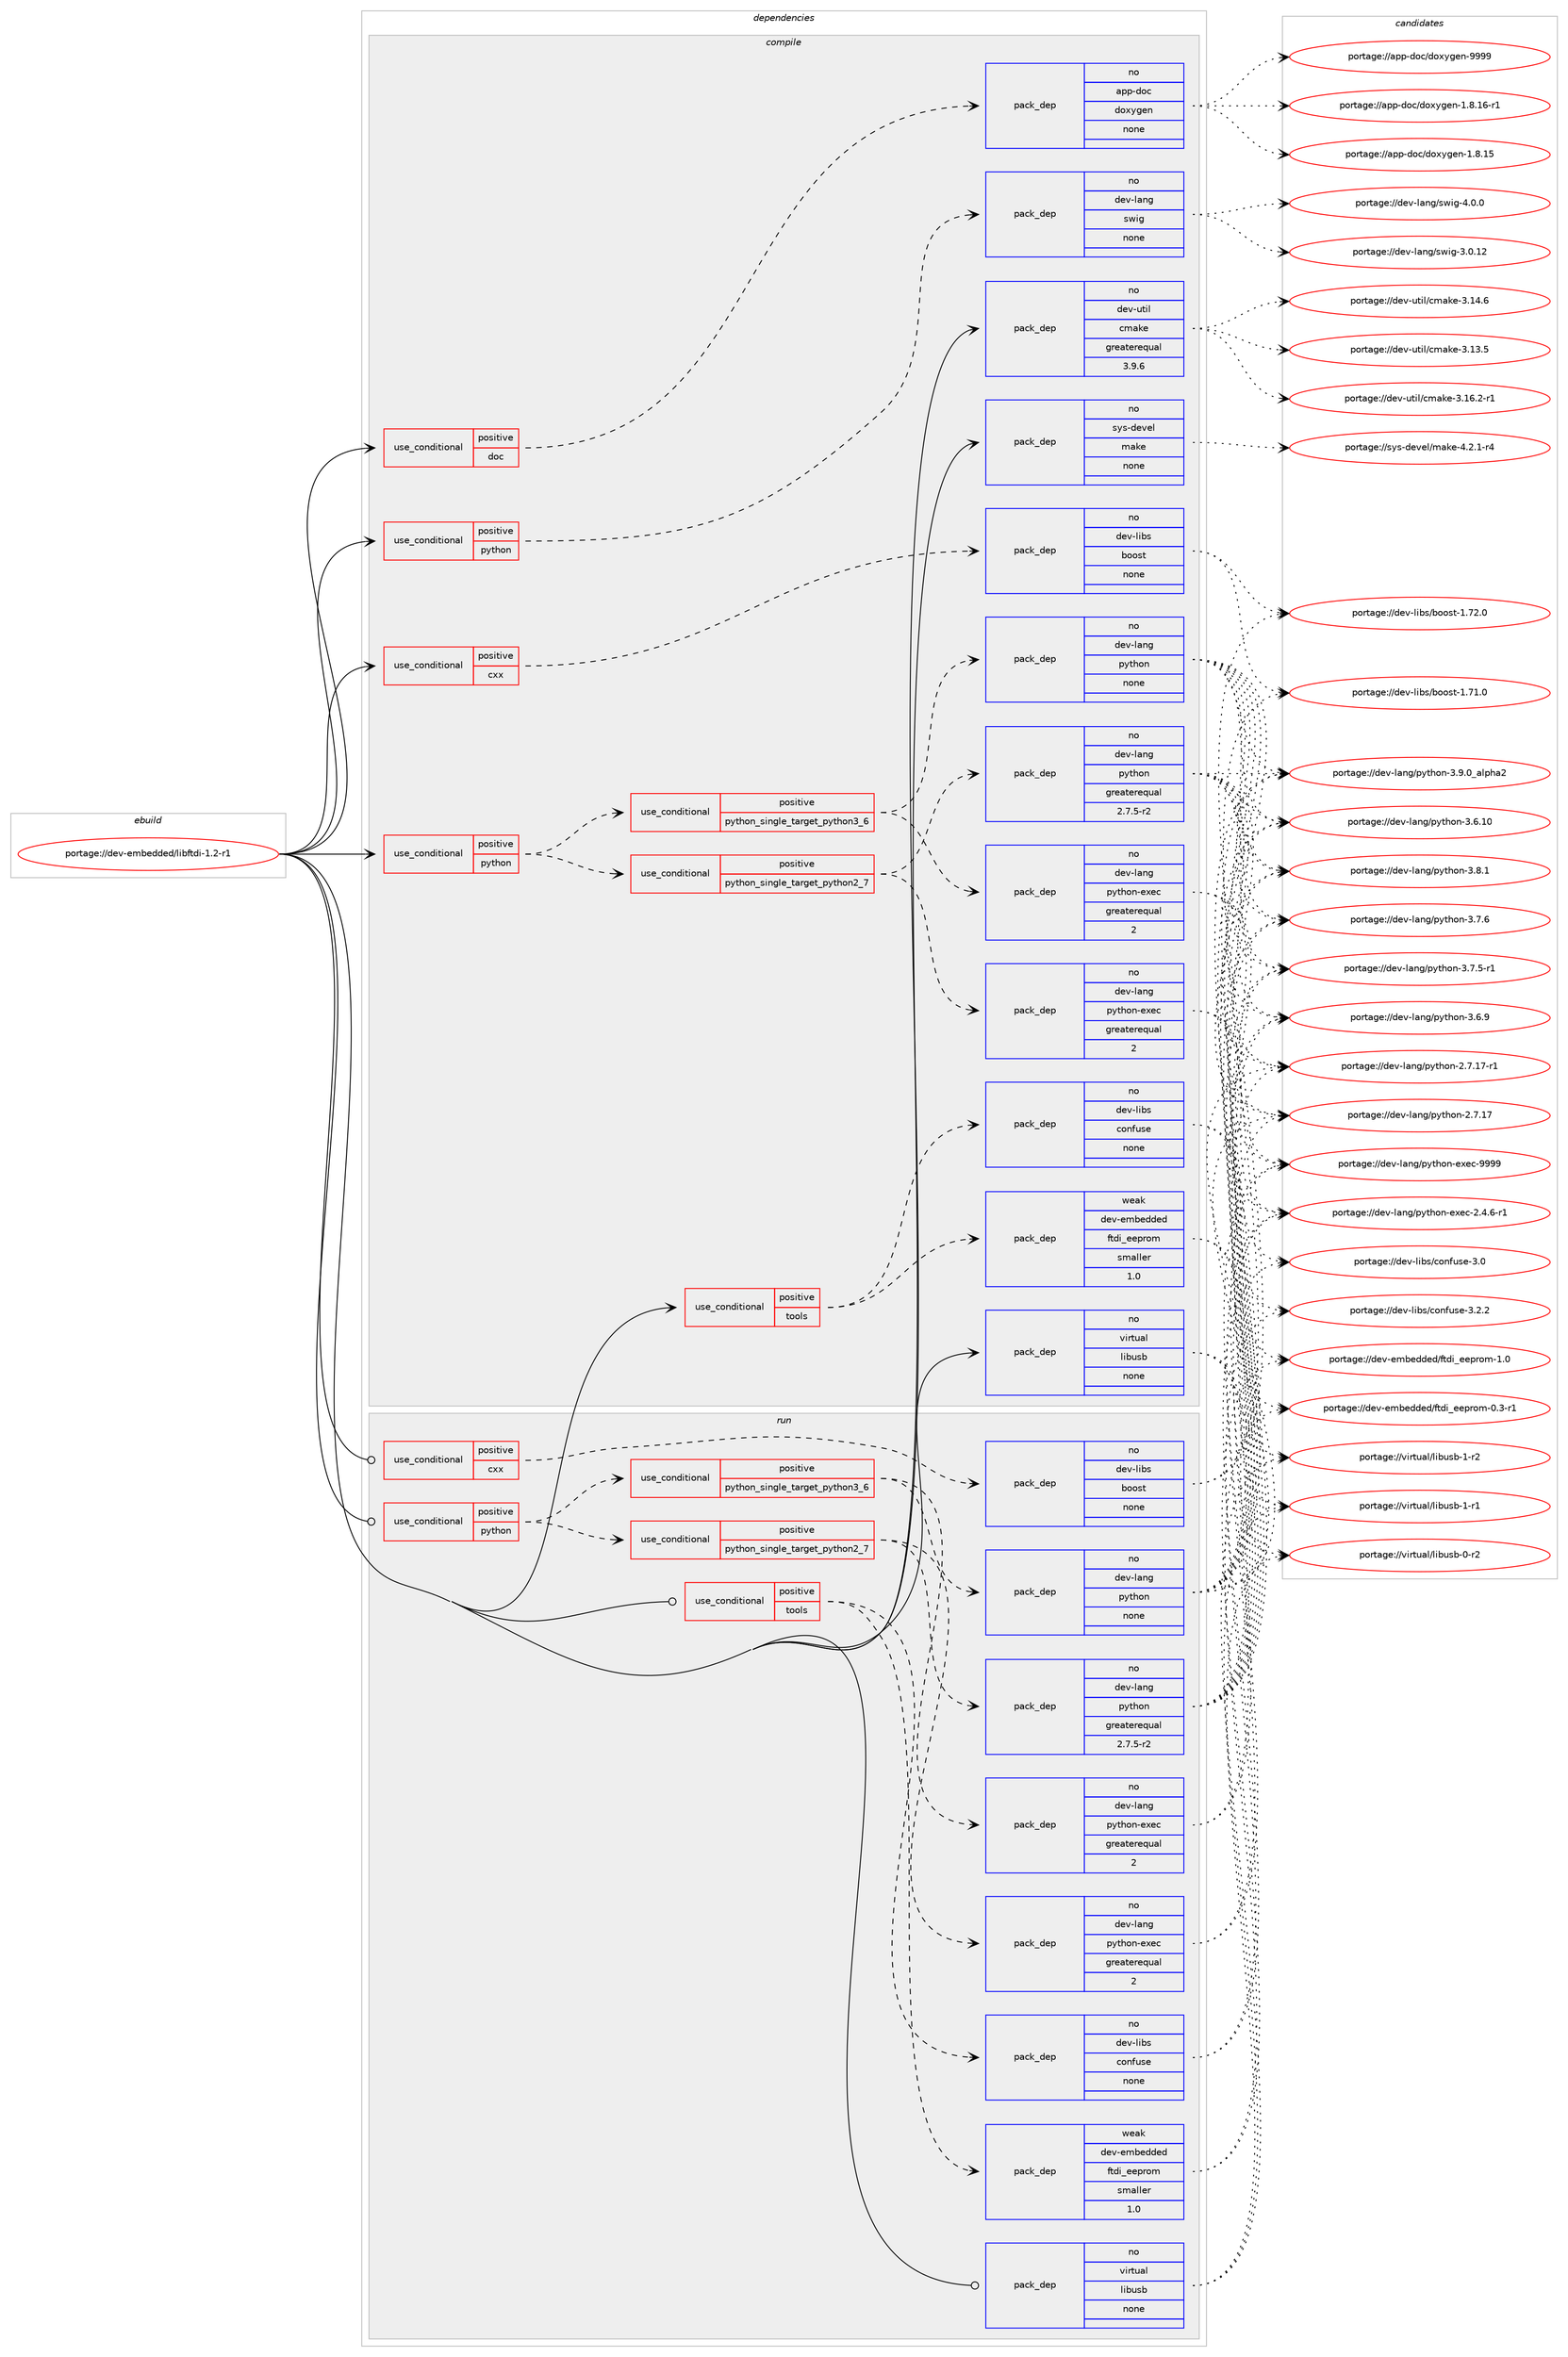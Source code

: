 digraph prolog {

# *************
# Graph options
# *************

newrank=true;
concentrate=true;
compound=true;
graph [rankdir=LR,fontname=Helvetica,fontsize=10,ranksep=1.5];#, ranksep=2.5, nodesep=0.2];
edge  [arrowhead=vee];
node  [fontname=Helvetica,fontsize=10];

# **********
# The ebuild
# **********

subgraph cluster_leftcol {
color=gray;
label=<<i>ebuild</i>>;
id [label="portage://dev-embedded/libftdi-1.2-r1", color=red, width=4, href="../dev-embedded/libftdi-1.2-r1.svg"];
}

# ****************
# The dependencies
# ****************

subgraph cluster_midcol {
color=gray;
label=<<i>dependencies</i>>;
subgraph cluster_compile {
fillcolor="#eeeeee";
style=filled;
label=<<i>compile</i>>;
subgraph cond135719 {
dependency575748 [label=<<TABLE BORDER="0" CELLBORDER="1" CELLSPACING="0" CELLPADDING="4"><TR><TD ROWSPAN="3" CELLPADDING="10">use_conditional</TD></TR><TR><TD>positive</TD></TR><TR><TD>cxx</TD></TR></TABLE>>, shape=none, color=red];
subgraph pack432877 {
dependency575749 [label=<<TABLE BORDER="0" CELLBORDER="1" CELLSPACING="0" CELLPADDING="4" WIDTH="220"><TR><TD ROWSPAN="6" CELLPADDING="30">pack_dep</TD></TR><TR><TD WIDTH="110">no</TD></TR><TR><TD>dev-libs</TD></TR><TR><TD>boost</TD></TR><TR><TD>none</TD></TR><TR><TD></TD></TR></TABLE>>, shape=none, color=blue];
}
dependency575748:e -> dependency575749:w [weight=20,style="dashed",arrowhead="vee"];
}
id:e -> dependency575748:w [weight=20,style="solid",arrowhead="vee"];
subgraph cond135720 {
dependency575750 [label=<<TABLE BORDER="0" CELLBORDER="1" CELLSPACING="0" CELLPADDING="4"><TR><TD ROWSPAN="3" CELLPADDING="10">use_conditional</TD></TR><TR><TD>positive</TD></TR><TR><TD>doc</TD></TR></TABLE>>, shape=none, color=red];
subgraph pack432878 {
dependency575751 [label=<<TABLE BORDER="0" CELLBORDER="1" CELLSPACING="0" CELLPADDING="4" WIDTH="220"><TR><TD ROWSPAN="6" CELLPADDING="30">pack_dep</TD></TR><TR><TD WIDTH="110">no</TD></TR><TR><TD>app-doc</TD></TR><TR><TD>doxygen</TD></TR><TR><TD>none</TD></TR><TR><TD></TD></TR></TABLE>>, shape=none, color=blue];
}
dependency575750:e -> dependency575751:w [weight=20,style="dashed",arrowhead="vee"];
}
id:e -> dependency575750:w [weight=20,style="solid",arrowhead="vee"];
subgraph cond135721 {
dependency575752 [label=<<TABLE BORDER="0" CELLBORDER="1" CELLSPACING="0" CELLPADDING="4"><TR><TD ROWSPAN="3" CELLPADDING="10">use_conditional</TD></TR><TR><TD>positive</TD></TR><TR><TD>python</TD></TR></TABLE>>, shape=none, color=red];
subgraph cond135722 {
dependency575753 [label=<<TABLE BORDER="0" CELLBORDER="1" CELLSPACING="0" CELLPADDING="4"><TR><TD ROWSPAN="3" CELLPADDING="10">use_conditional</TD></TR><TR><TD>positive</TD></TR><TR><TD>python_single_target_python2_7</TD></TR></TABLE>>, shape=none, color=red];
subgraph pack432879 {
dependency575754 [label=<<TABLE BORDER="0" CELLBORDER="1" CELLSPACING="0" CELLPADDING="4" WIDTH="220"><TR><TD ROWSPAN="6" CELLPADDING="30">pack_dep</TD></TR><TR><TD WIDTH="110">no</TD></TR><TR><TD>dev-lang</TD></TR><TR><TD>python</TD></TR><TR><TD>greaterequal</TD></TR><TR><TD>2.7.5-r2</TD></TR></TABLE>>, shape=none, color=blue];
}
dependency575753:e -> dependency575754:w [weight=20,style="dashed",arrowhead="vee"];
subgraph pack432880 {
dependency575755 [label=<<TABLE BORDER="0" CELLBORDER="1" CELLSPACING="0" CELLPADDING="4" WIDTH="220"><TR><TD ROWSPAN="6" CELLPADDING="30">pack_dep</TD></TR><TR><TD WIDTH="110">no</TD></TR><TR><TD>dev-lang</TD></TR><TR><TD>python-exec</TD></TR><TR><TD>greaterequal</TD></TR><TR><TD>2</TD></TR></TABLE>>, shape=none, color=blue];
}
dependency575753:e -> dependency575755:w [weight=20,style="dashed",arrowhead="vee"];
}
dependency575752:e -> dependency575753:w [weight=20,style="dashed",arrowhead="vee"];
subgraph cond135723 {
dependency575756 [label=<<TABLE BORDER="0" CELLBORDER="1" CELLSPACING="0" CELLPADDING="4"><TR><TD ROWSPAN="3" CELLPADDING="10">use_conditional</TD></TR><TR><TD>positive</TD></TR><TR><TD>python_single_target_python3_6</TD></TR></TABLE>>, shape=none, color=red];
subgraph pack432881 {
dependency575757 [label=<<TABLE BORDER="0" CELLBORDER="1" CELLSPACING="0" CELLPADDING="4" WIDTH="220"><TR><TD ROWSPAN="6" CELLPADDING="30">pack_dep</TD></TR><TR><TD WIDTH="110">no</TD></TR><TR><TD>dev-lang</TD></TR><TR><TD>python</TD></TR><TR><TD>none</TD></TR><TR><TD></TD></TR></TABLE>>, shape=none, color=blue];
}
dependency575756:e -> dependency575757:w [weight=20,style="dashed",arrowhead="vee"];
subgraph pack432882 {
dependency575758 [label=<<TABLE BORDER="0" CELLBORDER="1" CELLSPACING="0" CELLPADDING="4" WIDTH="220"><TR><TD ROWSPAN="6" CELLPADDING="30">pack_dep</TD></TR><TR><TD WIDTH="110">no</TD></TR><TR><TD>dev-lang</TD></TR><TR><TD>python-exec</TD></TR><TR><TD>greaterequal</TD></TR><TR><TD>2</TD></TR></TABLE>>, shape=none, color=blue];
}
dependency575756:e -> dependency575758:w [weight=20,style="dashed",arrowhead="vee"];
}
dependency575752:e -> dependency575756:w [weight=20,style="dashed",arrowhead="vee"];
}
id:e -> dependency575752:w [weight=20,style="solid",arrowhead="vee"];
subgraph cond135724 {
dependency575759 [label=<<TABLE BORDER="0" CELLBORDER="1" CELLSPACING="0" CELLPADDING="4"><TR><TD ROWSPAN="3" CELLPADDING="10">use_conditional</TD></TR><TR><TD>positive</TD></TR><TR><TD>python</TD></TR></TABLE>>, shape=none, color=red];
subgraph pack432883 {
dependency575760 [label=<<TABLE BORDER="0" CELLBORDER="1" CELLSPACING="0" CELLPADDING="4" WIDTH="220"><TR><TD ROWSPAN="6" CELLPADDING="30">pack_dep</TD></TR><TR><TD WIDTH="110">no</TD></TR><TR><TD>dev-lang</TD></TR><TR><TD>swig</TD></TR><TR><TD>none</TD></TR><TR><TD></TD></TR></TABLE>>, shape=none, color=blue];
}
dependency575759:e -> dependency575760:w [weight=20,style="dashed",arrowhead="vee"];
}
id:e -> dependency575759:w [weight=20,style="solid",arrowhead="vee"];
subgraph cond135725 {
dependency575761 [label=<<TABLE BORDER="0" CELLBORDER="1" CELLSPACING="0" CELLPADDING="4"><TR><TD ROWSPAN="3" CELLPADDING="10">use_conditional</TD></TR><TR><TD>positive</TD></TR><TR><TD>tools</TD></TR></TABLE>>, shape=none, color=red];
subgraph pack432884 {
dependency575762 [label=<<TABLE BORDER="0" CELLBORDER="1" CELLSPACING="0" CELLPADDING="4" WIDTH="220"><TR><TD ROWSPAN="6" CELLPADDING="30">pack_dep</TD></TR><TR><TD WIDTH="110">weak</TD></TR><TR><TD>dev-embedded</TD></TR><TR><TD>ftdi_eeprom</TD></TR><TR><TD>smaller</TD></TR><TR><TD>1.0</TD></TR></TABLE>>, shape=none, color=blue];
}
dependency575761:e -> dependency575762:w [weight=20,style="dashed",arrowhead="vee"];
subgraph pack432885 {
dependency575763 [label=<<TABLE BORDER="0" CELLBORDER="1" CELLSPACING="0" CELLPADDING="4" WIDTH="220"><TR><TD ROWSPAN="6" CELLPADDING="30">pack_dep</TD></TR><TR><TD WIDTH="110">no</TD></TR><TR><TD>dev-libs</TD></TR><TR><TD>confuse</TD></TR><TR><TD>none</TD></TR><TR><TD></TD></TR></TABLE>>, shape=none, color=blue];
}
dependency575761:e -> dependency575763:w [weight=20,style="dashed",arrowhead="vee"];
}
id:e -> dependency575761:w [weight=20,style="solid",arrowhead="vee"];
subgraph pack432886 {
dependency575764 [label=<<TABLE BORDER="0" CELLBORDER="1" CELLSPACING="0" CELLPADDING="4" WIDTH="220"><TR><TD ROWSPAN="6" CELLPADDING="30">pack_dep</TD></TR><TR><TD WIDTH="110">no</TD></TR><TR><TD>dev-util</TD></TR><TR><TD>cmake</TD></TR><TR><TD>greaterequal</TD></TR><TR><TD>3.9.6</TD></TR></TABLE>>, shape=none, color=blue];
}
id:e -> dependency575764:w [weight=20,style="solid",arrowhead="vee"];
subgraph pack432887 {
dependency575765 [label=<<TABLE BORDER="0" CELLBORDER="1" CELLSPACING="0" CELLPADDING="4" WIDTH="220"><TR><TD ROWSPAN="6" CELLPADDING="30">pack_dep</TD></TR><TR><TD WIDTH="110">no</TD></TR><TR><TD>sys-devel</TD></TR><TR><TD>make</TD></TR><TR><TD>none</TD></TR><TR><TD></TD></TR></TABLE>>, shape=none, color=blue];
}
id:e -> dependency575765:w [weight=20,style="solid",arrowhead="vee"];
subgraph pack432888 {
dependency575766 [label=<<TABLE BORDER="0" CELLBORDER="1" CELLSPACING="0" CELLPADDING="4" WIDTH="220"><TR><TD ROWSPAN="6" CELLPADDING="30">pack_dep</TD></TR><TR><TD WIDTH="110">no</TD></TR><TR><TD>virtual</TD></TR><TR><TD>libusb</TD></TR><TR><TD>none</TD></TR><TR><TD></TD></TR></TABLE>>, shape=none, color=blue];
}
id:e -> dependency575766:w [weight=20,style="solid",arrowhead="vee"];
}
subgraph cluster_compileandrun {
fillcolor="#eeeeee";
style=filled;
label=<<i>compile and run</i>>;
}
subgraph cluster_run {
fillcolor="#eeeeee";
style=filled;
label=<<i>run</i>>;
subgraph cond135726 {
dependency575767 [label=<<TABLE BORDER="0" CELLBORDER="1" CELLSPACING="0" CELLPADDING="4"><TR><TD ROWSPAN="3" CELLPADDING="10">use_conditional</TD></TR><TR><TD>positive</TD></TR><TR><TD>cxx</TD></TR></TABLE>>, shape=none, color=red];
subgraph pack432889 {
dependency575768 [label=<<TABLE BORDER="0" CELLBORDER="1" CELLSPACING="0" CELLPADDING="4" WIDTH="220"><TR><TD ROWSPAN="6" CELLPADDING="30">pack_dep</TD></TR><TR><TD WIDTH="110">no</TD></TR><TR><TD>dev-libs</TD></TR><TR><TD>boost</TD></TR><TR><TD>none</TD></TR><TR><TD></TD></TR></TABLE>>, shape=none, color=blue];
}
dependency575767:e -> dependency575768:w [weight=20,style="dashed",arrowhead="vee"];
}
id:e -> dependency575767:w [weight=20,style="solid",arrowhead="odot"];
subgraph cond135727 {
dependency575769 [label=<<TABLE BORDER="0" CELLBORDER="1" CELLSPACING="0" CELLPADDING="4"><TR><TD ROWSPAN="3" CELLPADDING="10">use_conditional</TD></TR><TR><TD>positive</TD></TR><TR><TD>python</TD></TR></TABLE>>, shape=none, color=red];
subgraph cond135728 {
dependency575770 [label=<<TABLE BORDER="0" CELLBORDER="1" CELLSPACING="0" CELLPADDING="4"><TR><TD ROWSPAN="3" CELLPADDING="10">use_conditional</TD></TR><TR><TD>positive</TD></TR><TR><TD>python_single_target_python2_7</TD></TR></TABLE>>, shape=none, color=red];
subgraph pack432890 {
dependency575771 [label=<<TABLE BORDER="0" CELLBORDER="1" CELLSPACING="0" CELLPADDING="4" WIDTH="220"><TR><TD ROWSPAN="6" CELLPADDING="30">pack_dep</TD></TR><TR><TD WIDTH="110">no</TD></TR><TR><TD>dev-lang</TD></TR><TR><TD>python</TD></TR><TR><TD>greaterequal</TD></TR><TR><TD>2.7.5-r2</TD></TR></TABLE>>, shape=none, color=blue];
}
dependency575770:e -> dependency575771:w [weight=20,style="dashed",arrowhead="vee"];
subgraph pack432891 {
dependency575772 [label=<<TABLE BORDER="0" CELLBORDER="1" CELLSPACING="0" CELLPADDING="4" WIDTH="220"><TR><TD ROWSPAN="6" CELLPADDING="30">pack_dep</TD></TR><TR><TD WIDTH="110">no</TD></TR><TR><TD>dev-lang</TD></TR><TR><TD>python-exec</TD></TR><TR><TD>greaterequal</TD></TR><TR><TD>2</TD></TR></TABLE>>, shape=none, color=blue];
}
dependency575770:e -> dependency575772:w [weight=20,style="dashed",arrowhead="vee"];
}
dependency575769:e -> dependency575770:w [weight=20,style="dashed",arrowhead="vee"];
subgraph cond135729 {
dependency575773 [label=<<TABLE BORDER="0" CELLBORDER="1" CELLSPACING="0" CELLPADDING="4"><TR><TD ROWSPAN="3" CELLPADDING="10">use_conditional</TD></TR><TR><TD>positive</TD></TR><TR><TD>python_single_target_python3_6</TD></TR></TABLE>>, shape=none, color=red];
subgraph pack432892 {
dependency575774 [label=<<TABLE BORDER="0" CELLBORDER="1" CELLSPACING="0" CELLPADDING="4" WIDTH="220"><TR><TD ROWSPAN="6" CELLPADDING="30">pack_dep</TD></TR><TR><TD WIDTH="110">no</TD></TR><TR><TD>dev-lang</TD></TR><TR><TD>python</TD></TR><TR><TD>none</TD></TR><TR><TD></TD></TR></TABLE>>, shape=none, color=blue];
}
dependency575773:e -> dependency575774:w [weight=20,style="dashed",arrowhead="vee"];
subgraph pack432893 {
dependency575775 [label=<<TABLE BORDER="0" CELLBORDER="1" CELLSPACING="0" CELLPADDING="4" WIDTH="220"><TR><TD ROWSPAN="6" CELLPADDING="30">pack_dep</TD></TR><TR><TD WIDTH="110">no</TD></TR><TR><TD>dev-lang</TD></TR><TR><TD>python-exec</TD></TR><TR><TD>greaterequal</TD></TR><TR><TD>2</TD></TR></TABLE>>, shape=none, color=blue];
}
dependency575773:e -> dependency575775:w [weight=20,style="dashed",arrowhead="vee"];
}
dependency575769:e -> dependency575773:w [weight=20,style="dashed",arrowhead="vee"];
}
id:e -> dependency575769:w [weight=20,style="solid",arrowhead="odot"];
subgraph cond135730 {
dependency575776 [label=<<TABLE BORDER="0" CELLBORDER="1" CELLSPACING="0" CELLPADDING="4"><TR><TD ROWSPAN="3" CELLPADDING="10">use_conditional</TD></TR><TR><TD>positive</TD></TR><TR><TD>tools</TD></TR></TABLE>>, shape=none, color=red];
subgraph pack432894 {
dependency575777 [label=<<TABLE BORDER="0" CELLBORDER="1" CELLSPACING="0" CELLPADDING="4" WIDTH="220"><TR><TD ROWSPAN="6" CELLPADDING="30">pack_dep</TD></TR><TR><TD WIDTH="110">weak</TD></TR><TR><TD>dev-embedded</TD></TR><TR><TD>ftdi_eeprom</TD></TR><TR><TD>smaller</TD></TR><TR><TD>1.0</TD></TR></TABLE>>, shape=none, color=blue];
}
dependency575776:e -> dependency575777:w [weight=20,style="dashed",arrowhead="vee"];
subgraph pack432895 {
dependency575778 [label=<<TABLE BORDER="0" CELLBORDER="1" CELLSPACING="0" CELLPADDING="4" WIDTH="220"><TR><TD ROWSPAN="6" CELLPADDING="30">pack_dep</TD></TR><TR><TD WIDTH="110">no</TD></TR><TR><TD>dev-libs</TD></TR><TR><TD>confuse</TD></TR><TR><TD>none</TD></TR><TR><TD></TD></TR></TABLE>>, shape=none, color=blue];
}
dependency575776:e -> dependency575778:w [weight=20,style="dashed",arrowhead="vee"];
}
id:e -> dependency575776:w [weight=20,style="solid",arrowhead="odot"];
subgraph pack432896 {
dependency575779 [label=<<TABLE BORDER="0" CELLBORDER="1" CELLSPACING="0" CELLPADDING="4" WIDTH="220"><TR><TD ROWSPAN="6" CELLPADDING="30">pack_dep</TD></TR><TR><TD WIDTH="110">no</TD></TR><TR><TD>virtual</TD></TR><TR><TD>libusb</TD></TR><TR><TD>none</TD></TR><TR><TD></TD></TR></TABLE>>, shape=none, color=blue];
}
id:e -> dependency575779:w [weight=20,style="solid",arrowhead="odot"];
}
}

# **************
# The candidates
# **************

subgraph cluster_choices {
rank=same;
color=gray;
label=<<i>candidates</i>>;

subgraph choice432877 {
color=black;
nodesep=1;
choice1001011184510810598115479811111111511645494655504648 [label="portage://dev-libs/boost-1.72.0", color=red, width=4,href="../dev-libs/boost-1.72.0.svg"];
choice1001011184510810598115479811111111511645494655494648 [label="portage://dev-libs/boost-1.71.0", color=red, width=4,href="../dev-libs/boost-1.71.0.svg"];
dependency575749:e -> choice1001011184510810598115479811111111511645494655504648:w [style=dotted,weight="100"];
dependency575749:e -> choice1001011184510810598115479811111111511645494655494648:w [style=dotted,weight="100"];
}
subgraph choice432878 {
color=black;
nodesep=1;
choice971121124510011199471001111201211031011104557575757 [label="portage://app-doc/doxygen-9999", color=red, width=4,href="../app-doc/doxygen-9999.svg"];
choice97112112451001119947100111120121103101110454946564649544511449 [label="portage://app-doc/doxygen-1.8.16-r1", color=red, width=4,href="../app-doc/doxygen-1.8.16-r1.svg"];
choice9711211245100111994710011112012110310111045494656464953 [label="portage://app-doc/doxygen-1.8.15", color=red, width=4,href="../app-doc/doxygen-1.8.15.svg"];
dependency575751:e -> choice971121124510011199471001111201211031011104557575757:w [style=dotted,weight="100"];
dependency575751:e -> choice97112112451001119947100111120121103101110454946564649544511449:w [style=dotted,weight="100"];
dependency575751:e -> choice9711211245100111994710011112012110310111045494656464953:w [style=dotted,weight="100"];
}
subgraph choice432879 {
color=black;
nodesep=1;
choice10010111845108971101034711212111610411111045514657464895971081121049750 [label="portage://dev-lang/python-3.9.0_alpha2", color=red, width=4,href="../dev-lang/python-3.9.0_alpha2.svg"];
choice100101118451089711010347112121116104111110455146564649 [label="portage://dev-lang/python-3.8.1", color=red, width=4,href="../dev-lang/python-3.8.1.svg"];
choice100101118451089711010347112121116104111110455146554654 [label="portage://dev-lang/python-3.7.6", color=red, width=4,href="../dev-lang/python-3.7.6.svg"];
choice1001011184510897110103471121211161041111104551465546534511449 [label="portage://dev-lang/python-3.7.5-r1", color=red, width=4,href="../dev-lang/python-3.7.5-r1.svg"];
choice100101118451089711010347112121116104111110455146544657 [label="portage://dev-lang/python-3.6.9", color=red, width=4,href="../dev-lang/python-3.6.9.svg"];
choice10010111845108971101034711212111610411111045514654464948 [label="portage://dev-lang/python-3.6.10", color=red, width=4,href="../dev-lang/python-3.6.10.svg"];
choice100101118451089711010347112121116104111110455046554649554511449 [label="portage://dev-lang/python-2.7.17-r1", color=red, width=4,href="../dev-lang/python-2.7.17-r1.svg"];
choice10010111845108971101034711212111610411111045504655464955 [label="portage://dev-lang/python-2.7.17", color=red, width=4,href="../dev-lang/python-2.7.17.svg"];
dependency575754:e -> choice10010111845108971101034711212111610411111045514657464895971081121049750:w [style=dotted,weight="100"];
dependency575754:e -> choice100101118451089711010347112121116104111110455146564649:w [style=dotted,weight="100"];
dependency575754:e -> choice100101118451089711010347112121116104111110455146554654:w [style=dotted,weight="100"];
dependency575754:e -> choice1001011184510897110103471121211161041111104551465546534511449:w [style=dotted,weight="100"];
dependency575754:e -> choice100101118451089711010347112121116104111110455146544657:w [style=dotted,weight="100"];
dependency575754:e -> choice10010111845108971101034711212111610411111045514654464948:w [style=dotted,weight="100"];
dependency575754:e -> choice100101118451089711010347112121116104111110455046554649554511449:w [style=dotted,weight="100"];
dependency575754:e -> choice10010111845108971101034711212111610411111045504655464955:w [style=dotted,weight="100"];
}
subgraph choice432880 {
color=black;
nodesep=1;
choice10010111845108971101034711212111610411111045101120101994557575757 [label="portage://dev-lang/python-exec-9999", color=red, width=4,href="../dev-lang/python-exec-9999.svg"];
choice10010111845108971101034711212111610411111045101120101994550465246544511449 [label="portage://dev-lang/python-exec-2.4.6-r1", color=red, width=4,href="../dev-lang/python-exec-2.4.6-r1.svg"];
dependency575755:e -> choice10010111845108971101034711212111610411111045101120101994557575757:w [style=dotted,weight="100"];
dependency575755:e -> choice10010111845108971101034711212111610411111045101120101994550465246544511449:w [style=dotted,weight="100"];
}
subgraph choice432881 {
color=black;
nodesep=1;
choice10010111845108971101034711212111610411111045514657464895971081121049750 [label="portage://dev-lang/python-3.9.0_alpha2", color=red, width=4,href="../dev-lang/python-3.9.0_alpha2.svg"];
choice100101118451089711010347112121116104111110455146564649 [label="portage://dev-lang/python-3.8.1", color=red, width=4,href="../dev-lang/python-3.8.1.svg"];
choice100101118451089711010347112121116104111110455146554654 [label="portage://dev-lang/python-3.7.6", color=red, width=4,href="../dev-lang/python-3.7.6.svg"];
choice1001011184510897110103471121211161041111104551465546534511449 [label="portage://dev-lang/python-3.7.5-r1", color=red, width=4,href="../dev-lang/python-3.7.5-r1.svg"];
choice100101118451089711010347112121116104111110455146544657 [label="portage://dev-lang/python-3.6.9", color=red, width=4,href="../dev-lang/python-3.6.9.svg"];
choice10010111845108971101034711212111610411111045514654464948 [label="portage://dev-lang/python-3.6.10", color=red, width=4,href="../dev-lang/python-3.6.10.svg"];
choice100101118451089711010347112121116104111110455046554649554511449 [label="portage://dev-lang/python-2.7.17-r1", color=red, width=4,href="../dev-lang/python-2.7.17-r1.svg"];
choice10010111845108971101034711212111610411111045504655464955 [label="portage://dev-lang/python-2.7.17", color=red, width=4,href="../dev-lang/python-2.7.17.svg"];
dependency575757:e -> choice10010111845108971101034711212111610411111045514657464895971081121049750:w [style=dotted,weight="100"];
dependency575757:e -> choice100101118451089711010347112121116104111110455146564649:w [style=dotted,weight="100"];
dependency575757:e -> choice100101118451089711010347112121116104111110455146554654:w [style=dotted,weight="100"];
dependency575757:e -> choice1001011184510897110103471121211161041111104551465546534511449:w [style=dotted,weight="100"];
dependency575757:e -> choice100101118451089711010347112121116104111110455146544657:w [style=dotted,weight="100"];
dependency575757:e -> choice10010111845108971101034711212111610411111045514654464948:w [style=dotted,weight="100"];
dependency575757:e -> choice100101118451089711010347112121116104111110455046554649554511449:w [style=dotted,weight="100"];
dependency575757:e -> choice10010111845108971101034711212111610411111045504655464955:w [style=dotted,weight="100"];
}
subgraph choice432882 {
color=black;
nodesep=1;
choice10010111845108971101034711212111610411111045101120101994557575757 [label="portage://dev-lang/python-exec-9999", color=red, width=4,href="../dev-lang/python-exec-9999.svg"];
choice10010111845108971101034711212111610411111045101120101994550465246544511449 [label="portage://dev-lang/python-exec-2.4.6-r1", color=red, width=4,href="../dev-lang/python-exec-2.4.6-r1.svg"];
dependency575758:e -> choice10010111845108971101034711212111610411111045101120101994557575757:w [style=dotted,weight="100"];
dependency575758:e -> choice10010111845108971101034711212111610411111045101120101994550465246544511449:w [style=dotted,weight="100"];
}
subgraph choice432883 {
color=black;
nodesep=1;
choice100101118451089711010347115119105103455246484648 [label="portage://dev-lang/swig-4.0.0", color=red, width=4,href="../dev-lang/swig-4.0.0.svg"];
choice10010111845108971101034711511910510345514648464950 [label="portage://dev-lang/swig-3.0.12", color=red, width=4,href="../dev-lang/swig-3.0.12.svg"];
dependency575760:e -> choice100101118451089711010347115119105103455246484648:w [style=dotted,weight="100"];
dependency575760:e -> choice10010111845108971101034711511910510345514648464950:w [style=dotted,weight="100"];
}
subgraph choice432884 {
color=black;
nodesep=1;
choice1001011184510110998101100100101100471021161001059510110111211411110945494648 [label="portage://dev-embedded/ftdi_eeprom-1.0", color=red, width=4,href="../dev-embedded/ftdi_eeprom-1.0.svg"];
choice10010111845101109981011001001011004710211610010595101101112114111109454846514511449 [label="portage://dev-embedded/ftdi_eeprom-0.3-r1", color=red, width=4,href="../dev-embedded/ftdi_eeprom-0.3-r1.svg"];
dependency575762:e -> choice1001011184510110998101100100101100471021161001059510110111211411110945494648:w [style=dotted,weight="100"];
dependency575762:e -> choice10010111845101109981011001001011004710211610010595101101112114111109454846514511449:w [style=dotted,weight="100"];
}
subgraph choice432885 {
color=black;
nodesep=1;
choice10010111845108105981154799111110102117115101455146504650 [label="portage://dev-libs/confuse-3.2.2", color=red, width=4,href="../dev-libs/confuse-3.2.2.svg"];
choice1001011184510810598115479911111010211711510145514648 [label="portage://dev-libs/confuse-3.0", color=red, width=4,href="../dev-libs/confuse-3.0.svg"];
dependency575763:e -> choice10010111845108105981154799111110102117115101455146504650:w [style=dotted,weight="100"];
dependency575763:e -> choice1001011184510810598115479911111010211711510145514648:w [style=dotted,weight="100"];
}
subgraph choice432886 {
color=black;
nodesep=1;
choice10010111845117116105108479910997107101455146495446504511449 [label="portage://dev-util/cmake-3.16.2-r1", color=red, width=4,href="../dev-util/cmake-3.16.2-r1.svg"];
choice1001011184511711610510847991099710710145514649524654 [label="portage://dev-util/cmake-3.14.6", color=red, width=4,href="../dev-util/cmake-3.14.6.svg"];
choice1001011184511711610510847991099710710145514649514653 [label="portage://dev-util/cmake-3.13.5", color=red, width=4,href="../dev-util/cmake-3.13.5.svg"];
dependency575764:e -> choice10010111845117116105108479910997107101455146495446504511449:w [style=dotted,weight="100"];
dependency575764:e -> choice1001011184511711610510847991099710710145514649524654:w [style=dotted,weight="100"];
dependency575764:e -> choice1001011184511711610510847991099710710145514649514653:w [style=dotted,weight="100"];
}
subgraph choice432887 {
color=black;
nodesep=1;
choice1151211154510010111810110847109971071014552465046494511452 [label="portage://sys-devel/make-4.2.1-r4", color=red, width=4,href="../sys-devel/make-4.2.1-r4.svg"];
dependency575765:e -> choice1151211154510010111810110847109971071014552465046494511452:w [style=dotted,weight="100"];
}
subgraph choice432888 {
color=black;
nodesep=1;
choice1181051141161179710847108105981171159845494511450 [label="portage://virtual/libusb-1-r2", color=red, width=4,href="../virtual/libusb-1-r2.svg"];
choice1181051141161179710847108105981171159845494511449 [label="portage://virtual/libusb-1-r1", color=red, width=4,href="../virtual/libusb-1-r1.svg"];
choice1181051141161179710847108105981171159845484511450 [label="portage://virtual/libusb-0-r2", color=red, width=4,href="../virtual/libusb-0-r2.svg"];
dependency575766:e -> choice1181051141161179710847108105981171159845494511450:w [style=dotted,weight="100"];
dependency575766:e -> choice1181051141161179710847108105981171159845494511449:w [style=dotted,weight="100"];
dependency575766:e -> choice1181051141161179710847108105981171159845484511450:w [style=dotted,weight="100"];
}
subgraph choice432889 {
color=black;
nodesep=1;
choice1001011184510810598115479811111111511645494655504648 [label="portage://dev-libs/boost-1.72.0", color=red, width=4,href="../dev-libs/boost-1.72.0.svg"];
choice1001011184510810598115479811111111511645494655494648 [label="portage://dev-libs/boost-1.71.0", color=red, width=4,href="../dev-libs/boost-1.71.0.svg"];
dependency575768:e -> choice1001011184510810598115479811111111511645494655504648:w [style=dotted,weight="100"];
dependency575768:e -> choice1001011184510810598115479811111111511645494655494648:w [style=dotted,weight="100"];
}
subgraph choice432890 {
color=black;
nodesep=1;
choice10010111845108971101034711212111610411111045514657464895971081121049750 [label="portage://dev-lang/python-3.9.0_alpha2", color=red, width=4,href="../dev-lang/python-3.9.0_alpha2.svg"];
choice100101118451089711010347112121116104111110455146564649 [label="portage://dev-lang/python-3.8.1", color=red, width=4,href="../dev-lang/python-3.8.1.svg"];
choice100101118451089711010347112121116104111110455146554654 [label="portage://dev-lang/python-3.7.6", color=red, width=4,href="../dev-lang/python-3.7.6.svg"];
choice1001011184510897110103471121211161041111104551465546534511449 [label="portage://dev-lang/python-3.7.5-r1", color=red, width=4,href="../dev-lang/python-3.7.5-r1.svg"];
choice100101118451089711010347112121116104111110455146544657 [label="portage://dev-lang/python-3.6.9", color=red, width=4,href="../dev-lang/python-3.6.9.svg"];
choice10010111845108971101034711212111610411111045514654464948 [label="portage://dev-lang/python-3.6.10", color=red, width=4,href="../dev-lang/python-3.6.10.svg"];
choice100101118451089711010347112121116104111110455046554649554511449 [label="portage://dev-lang/python-2.7.17-r1", color=red, width=4,href="../dev-lang/python-2.7.17-r1.svg"];
choice10010111845108971101034711212111610411111045504655464955 [label="portage://dev-lang/python-2.7.17", color=red, width=4,href="../dev-lang/python-2.7.17.svg"];
dependency575771:e -> choice10010111845108971101034711212111610411111045514657464895971081121049750:w [style=dotted,weight="100"];
dependency575771:e -> choice100101118451089711010347112121116104111110455146564649:w [style=dotted,weight="100"];
dependency575771:e -> choice100101118451089711010347112121116104111110455146554654:w [style=dotted,weight="100"];
dependency575771:e -> choice1001011184510897110103471121211161041111104551465546534511449:w [style=dotted,weight="100"];
dependency575771:e -> choice100101118451089711010347112121116104111110455146544657:w [style=dotted,weight="100"];
dependency575771:e -> choice10010111845108971101034711212111610411111045514654464948:w [style=dotted,weight="100"];
dependency575771:e -> choice100101118451089711010347112121116104111110455046554649554511449:w [style=dotted,weight="100"];
dependency575771:e -> choice10010111845108971101034711212111610411111045504655464955:w [style=dotted,weight="100"];
}
subgraph choice432891 {
color=black;
nodesep=1;
choice10010111845108971101034711212111610411111045101120101994557575757 [label="portage://dev-lang/python-exec-9999", color=red, width=4,href="../dev-lang/python-exec-9999.svg"];
choice10010111845108971101034711212111610411111045101120101994550465246544511449 [label="portage://dev-lang/python-exec-2.4.6-r1", color=red, width=4,href="../dev-lang/python-exec-2.4.6-r1.svg"];
dependency575772:e -> choice10010111845108971101034711212111610411111045101120101994557575757:w [style=dotted,weight="100"];
dependency575772:e -> choice10010111845108971101034711212111610411111045101120101994550465246544511449:w [style=dotted,weight="100"];
}
subgraph choice432892 {
color=black;
nodesep=1;
choice10010111845108971101034711212111610411111045514657464895971081121049750 [label="portage://dev-lang/python-3.9.0_alpha2", color=red, width=4,href="../dev-lang/python-3.9.0_alpha2.svg"];
choice100101118451089711010347112121116104111110455146564649 [label="portage://dev-lang/python-3.8.1", color=red, width=4,href="../dev-lang/python-3.8.1.svg"];
choice100101118451089711010347112121116104111110455146554654 [label="portage://dev-lang/python-3.7.6", color=red, width=4,href="../dev-lang/python-3.7.6.svg"];
choice1001011184510897110103471121211161041111104551465546534511449 [label="portage://dev-lang/python-3.7.5-r1", color=red, width=4,href="../dev-lang/python-3.7.5-r1.svg"];
choice100101118451089711010347112121116104111110455146544657 [label="portage://dev-lang/python-3.6.9", color=red, width=4,href="../dev-lang/python-3.6.9.svg"];
choice10010111845108971101034711212111610411111045514654464948 [label="portage://dev-lang/python-3.6.10", color=red, width=4,href="../dev-lang/python-3.6.10.svg"];
choice100101118451089711010347112121116104111110455046554649554511449 [label="portage://dev-lang/python-2.7.17-r1", color=red, width=4,href="../dev-lang/python-2.7.17-r1.svg"];
choice10010111845108971101034711212111610411111045504655464955 [label="portage://dev-lang/python-2.7.17", color=red, width=4,href="../dev-lang/python-2.7.17.svg"];
dependency575774:e -> choice10010111845108971101034711212111610411111045514657464895971081121049750:w [style=dotted,weight="100"];
dependency575774:e -> choice100101118451089711010347112121116104111110455146564649:w [style=dotted,weight="100"];
dependency575774:e -> choice100101118451089711010347112121116104111110455146554654:w [style=dotted,weight="100"];
dependency575774:e -> choice1001011184510897110103471121211161041111104551465546534511449:w [style=dotted,weight="100"];
dependency575774:e -> choice100101118451089711010347112121116104111110455146544657:w [style=dotted,weight="100"];
dependency575774:e -> choice10010111845108971101034711212111610411111045514654464948:w [style=dotted,weight="100"];
dependency575774:e -> choice100101118451089711010347112121116104111110455046554649554511449:w [style=dotted,weight="100"];
dependency575774:e -> choice10010111845108971101034711212111610411111045504655464955:w [style=dotted,weight="100"];
}
subgraph choice432893 {
color=black;
nodesep=1;
choice10010111845108971101034711212111610411111045101120101994557575757 [label="portage://dev-lang/python-exec-9999", color=red, width=4,href="../dev-lang/python-exec-9999.svg"];
choice10010111845108971101034711212111610411111045101120101994550465246544511449 [label="portage://dev-lang/python-exec-2.4.6-r1", color=red, width=4,href="../dev-lang/python-exec-2.4.6-r1.svg"];
dependency575775:e -> choice10010111845108971101034711212111610411111045101120101994557575757:w [style=dotted,weight="100"];
dependency575775:e -> choice10010111845108971101034711212111610411111045101120101994550465246544511449:w [style=dotted,weight="100"];
}
subgraph choice432894 {
color=black;
nodesep=1;
choice1001011184510110998101100100101100471021161001059510110111211411110945494648 [label="portage://dev-embedded/ftdi_eeprom-1.0", color=red, width=4,href="../dev-embedded/ftdi_eeprom-1.0.svg"];
choice10010111845101109981011001001011004710211610010595101101112114111109454846514511449 [label="portage://dev-embedded/ftdi_eeprom-0.3-r1", color=red, width=4,href="../dev-embedded/ftdi_eeprom-0.3-r1.svg"];
dependency575777:e -> choice1001011184510110998101100100101100471021161001059510110111211411110945494648:w [style=dotted,weight="100"];
dependency575777:e -> choice10010111845101109981011001001011004710211610010595101101112114111109454846514511449:w [style=dotted,weight="100"];
}
subgraph choice432895 {
color=black;
nodesep=1;
choice10010111845108105981154799111110102117115101455146504650 [label="portage://dev-libs/confuse-3.2.2", color=red, width=4,href="../dev-libs/confuse-3.2.2.svg"];
choice1001011184510810598115479911111010211711510145514648 [label="portage://dev-libs/confuse-3.0", color=red, width=4,href="../dev-libs/confuse-3.0.svg"];
dependency575778:e -> choice10010111845108105981154799111110102117115101455146504650:w [style=dotted,weight="100"];
dependency575778:e -> choice1001011184510810598115479911111010211711510145514648:w [style=dotted,weight="100"];
}
subgraph choice432896 {
color=black;
nodesep=1;
choice1181051141161179710847108105981171159845494511450 [label="portage://virtual/libusb-1-r2", color=red, width=4,href="../virtual/libusb-1-r2.svg"];
choice1181051141161179710847108105981171159845494511449 [label="portage://virtual/libusb-1-r1", color=red, width=4,href="../virtual/libusb-1-r1.svg"];
choice1181051141161179710847108105981171159845484511450 [label="portage://virtual/libusb-0-r2", color=red, width=4,href="../virtual/libusb-0-r2.svg"];
dependency575779:e -> choice1181051141161179710847108105981171159845494511450:w [style=dotted,weight="100"];
dependency575779:e -> choice1181051141161179710847108105981171159845494511449:w [style=dotted,weight="100"];
dependency575779:e -> choice1181051141161179710847108105981171159845484511450:w [style=dotted,weight="100"];
}
}

}
